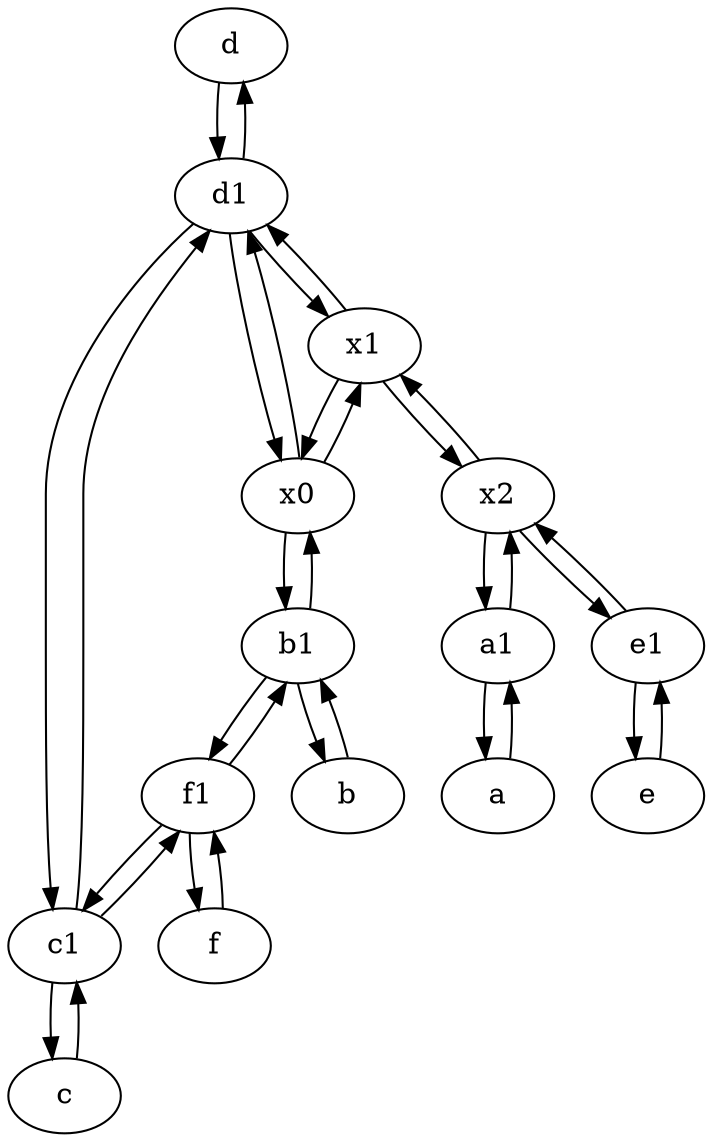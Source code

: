 digraph  {
	d [pos="20,30!"];
	b1 [pos="45,20!"];
	x2;
	a [pos="40,10!"];
	d1 [pos="25,30!"];
	a1 [pos="40,15!"];
	f1;
	b [pos="50,20!"];
	c [pos="20,10!"];
	f [pos="15,45!"];
	c1 [pos="30,15!"];
	e [pos="30,50!"];
	x0;
	x1;
	e1 [pos="25,45!"];
	d1 -> x1;
	d1 -> d;
	d1 -> x0;
	x2 -> a1;
	a1 -> a;
	b1 -> x0;
	x0 -> x1;
	d -> d1;
	e -> e1;
	f1 -> f;
	c1 -> c;
	f -> f1;
	c1 -> d1;
	b1 -> b;
	c -> c1;
	b -> b1;
	c1 -> f1;
	d1 -> c1;
	a -> a1;
	a1 -> x2;
	x1 -> x0;
	x1 -> x2;
	x2 -> x1;
	e1 -> e;
	f1 -> c1;
	x1 -> d1;
	f1 -> b1;
	b1 -> f1;
	x0 -> d1;
	e1 -> x2;
	x0 -> b1;
	x2 -> e1;

	}